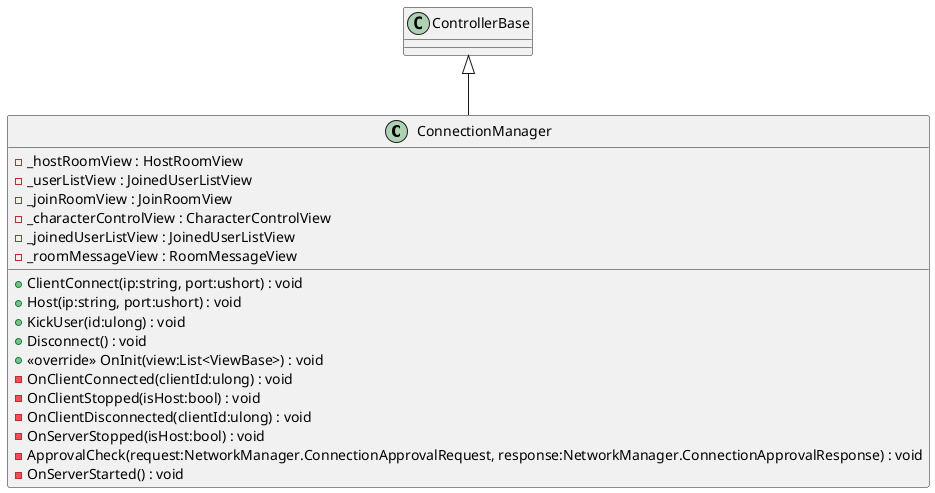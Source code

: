 @startuml
class ConnectionManager {
    - _hostRoomView : HostRoomView
    - _userListView : JoinedUserListView
    - _joinRoomView : JoinRoomView
    - _characterControlView : CharacterControlView
    - _joinedUserListView : JoinedUserListView
    - _roomMessageView : RoomMessageView
    + ClientConnect(ip:string, port:ushort) : void
    + Host(ip:string, port:ushort) : void
    + KickUser(id:ulong) : void
    + Disconnect() : void
    + <<override>> OnInit(view:List<ViewBase>) : void
    - OnClientConnected(clientId:ulong) : void
    - OnClientStopped(isHost:bool) : void
    - OnClientDisconnected(clientId:ulong) : void
    - OnServerStopped(isHost:bool) : void
    - ApprovalCheck(request:NetworkManager.ConnectionApprovalRequest, response:NetworkManager.ConnectionApprovalResponse) : void
    - OnServerStarted() : void
}
ControllerBase <|-- ConnectionManager
@enduml
